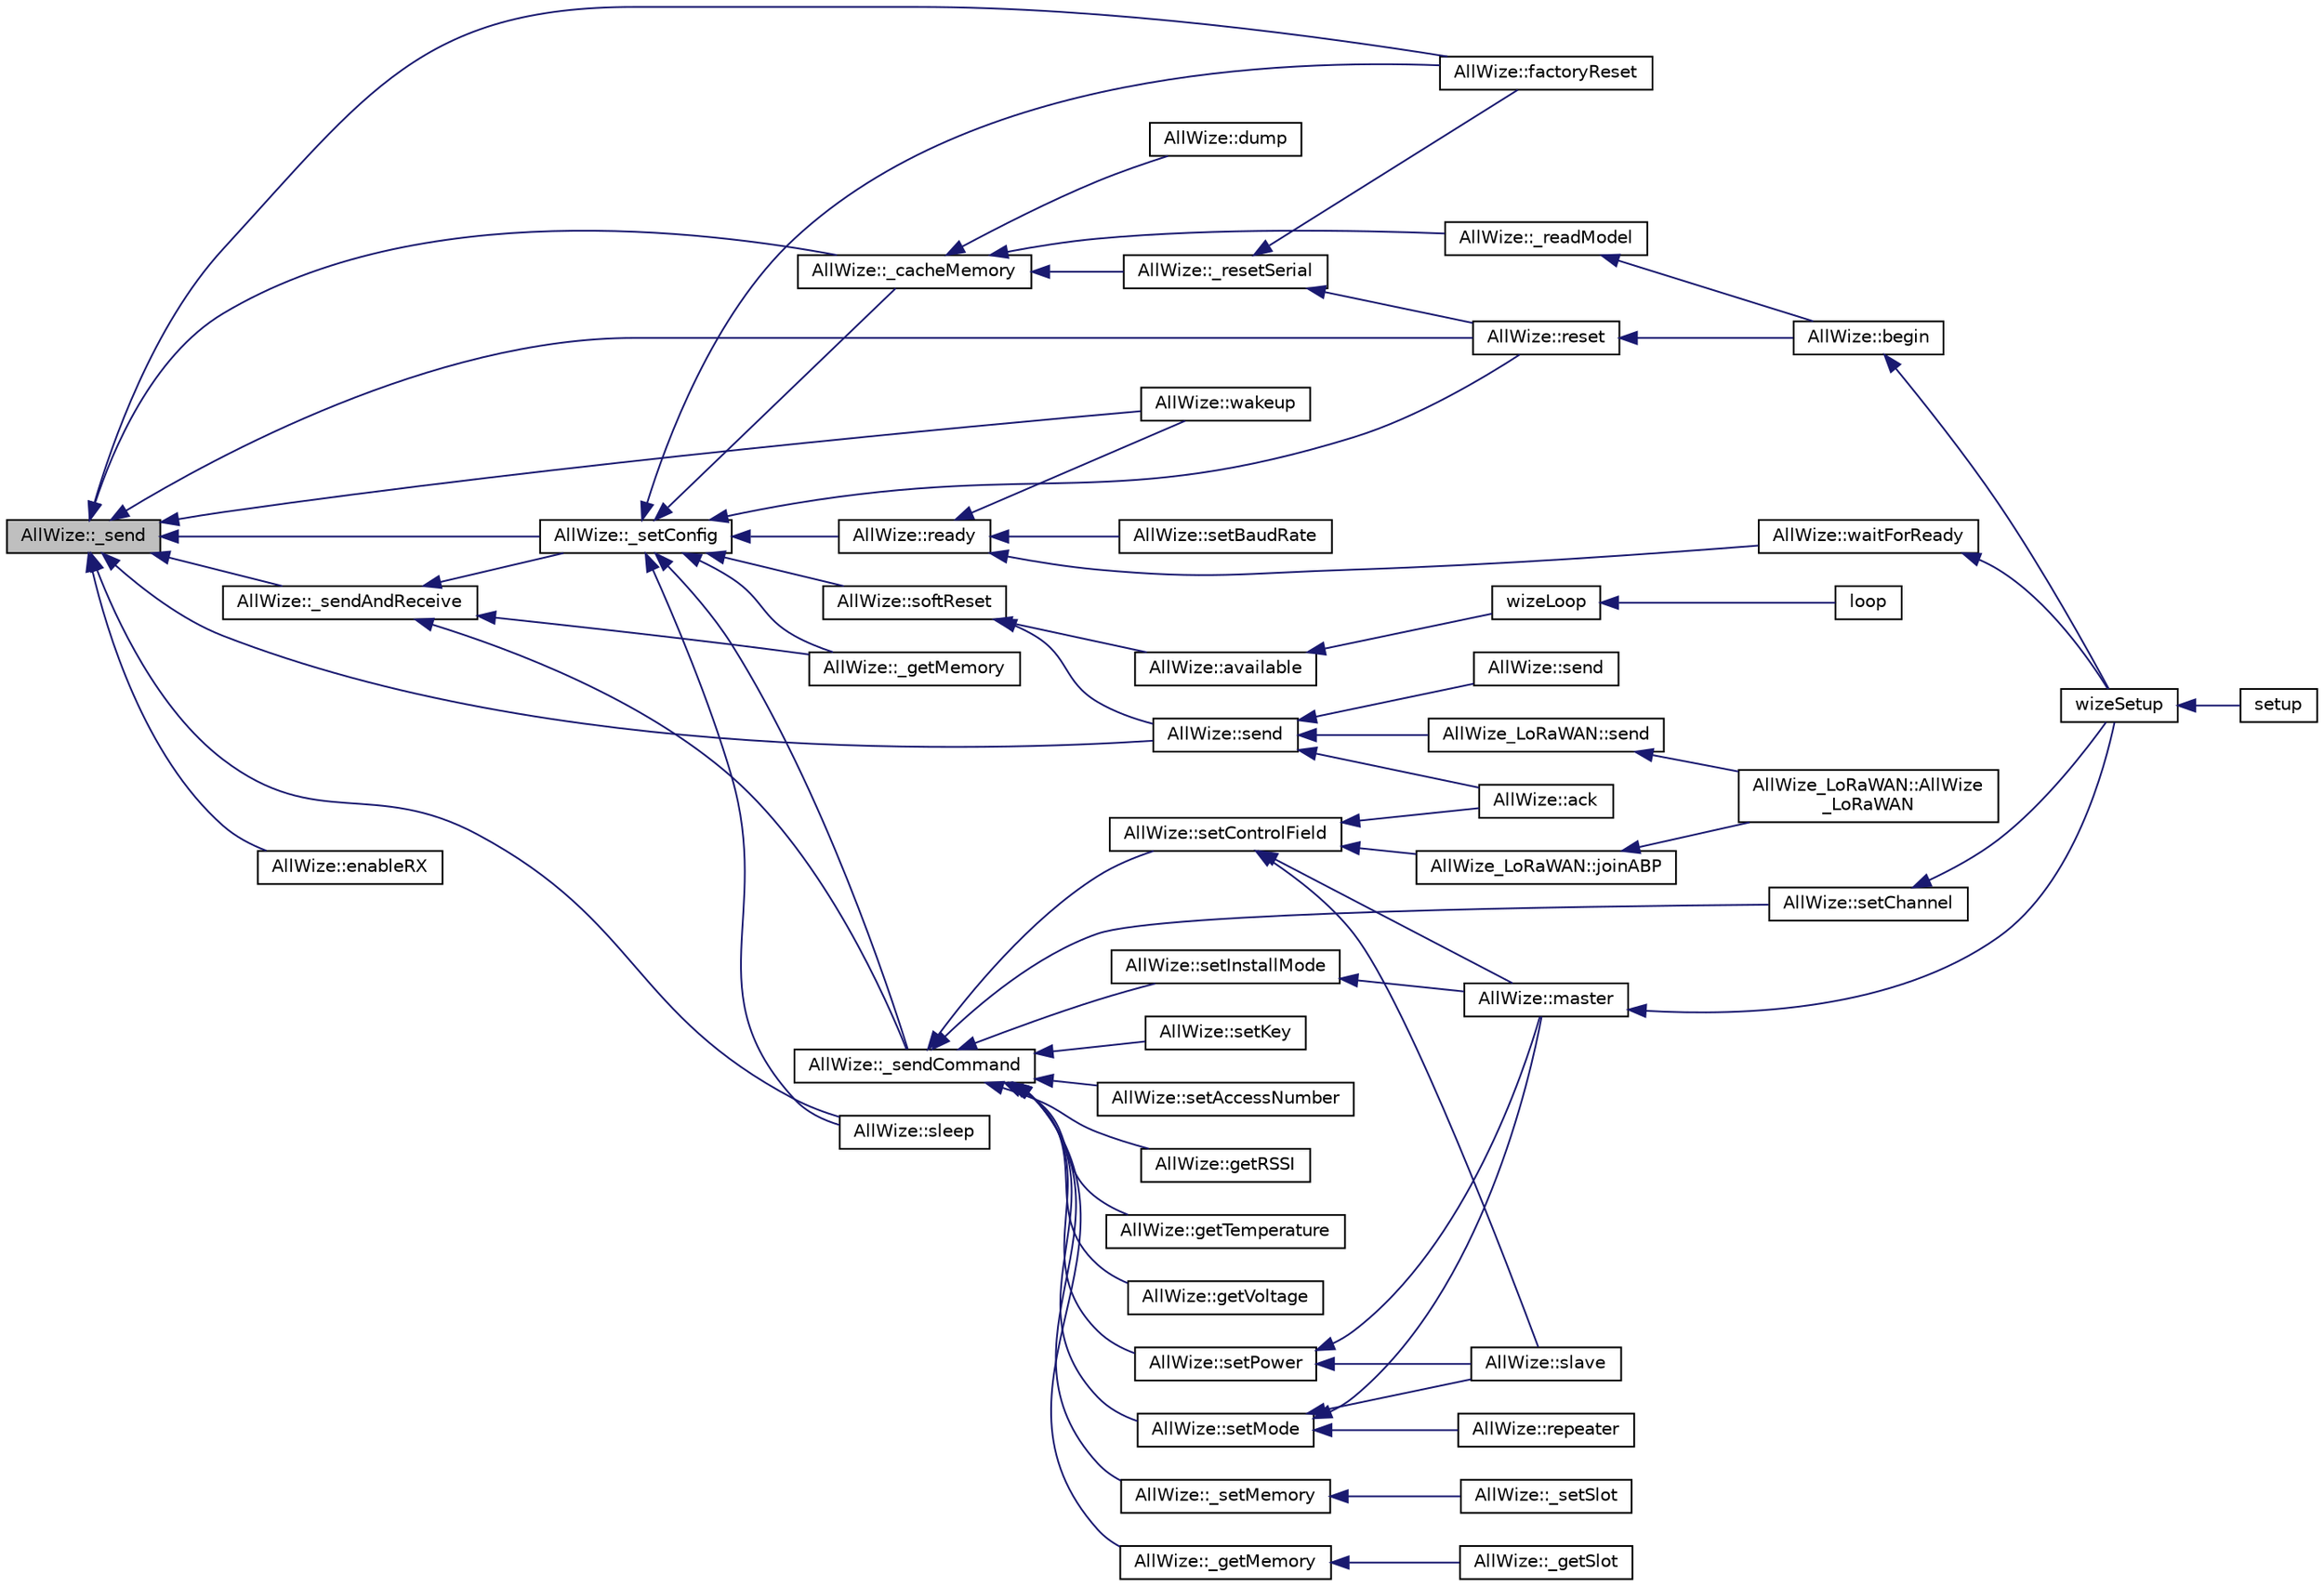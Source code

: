 digraph "AllWize::_send"
{
  edge [fontname="Helvetica",fontsize="10",labelfontname="Helvetica",labelfontsize="10"];
  node [fontname="Helvetica",fontsize="10",shape=record];
  rankdir="LR";
  Node389 [label="AllWize::_send",height=0.2,width=0.4,color="black", fillcolor="grey75", style="filled", fontcolor="black"];
  Node389 -> Node390 [dir="back",color="midnightblue",fontsize="10",style="solid",fontname="Helvetica"];
  Node390 [label="AllWize::reset",height=0.2,width=0.4,color="black", fillcolor="white", style="filled",URL="$classAllWize.html#a8ea0b58caedcde0af56ffc5547cb84a3",tooltip="Resets the radio module. "];
  Node390 -> Node391 [dir="back",color="midnightblue",fontsize="10",style="solid",fontname="Helvetica"];
  Node391 [label="AllWize::begin",height=0.2,width=0.4,color="black", fillcolor="white", style="filled",URL="$classAllWize.html#a221a7145fd37d4c5fccb786a74d9ceaa",tooltip="Inits the module communications. "];
  Node391 -> Node392 [dir="back",color="midnightblue",fontsize="10",style="solid",fontname="Helvetica"];
  Node392 [label="wizeSetup",height=0.2,width=0.4,color="black", fillcolor="white", style="filled",URL="$wize_8h.html#a6bd811aed13d28451110ad176dabf3c4"];
  Node392 -> Node393 [dir="back",color="midnightblue",fontsize="10",style="solid",fontname="Helvetica"];
  Node393 [label="setup",height=0.2,width=0.4,color="black", fillcolor="white", style="filled",URL="$main_8cpp.html#a4fc01d736fe50cf5b977f755b675f11d"];
  Node389 -> Node394 [dir="back",color="midnightblue",fontsize="10",style="solid",fontname="Helvetica"];
  Node394 [label="AllWize::factoryReset",height=0.2,width=0.4,color="black", fillcolor="white", style="filled",URL="$classAllWize.html#a33273da3cd44bc21a930c6f572b902ba",tooltip="Resets the module to factory settings. "];
  Node389 -> Node395 [dir="back",color="midnightblue",fontsize="10",style="solid",fontname="Helvetica"];
  Node395 [label="AllWize::sleep",height=0.2,width=0.4,color="black", fillcolor="white", style="filled",URL="$classAllWize.html#a9e38bd627db0ad557551b66e1b9897c4",tooltip="Sets the radio module in sleep mode. "];
  Node389 -> Node396 [dir="back",color="midnightblue",fontsize="10",style="solid",fontname="Helvetica"];
  Node396 [label="AllWize::wakeup",height=0.2,width=0.4,color="black", fillcolor="white", style="filled",URL="$classAllWize.html#a20b9250f67d5dc1914359ba8356b53f2",tooltip="Wakes up the radio from sleep mode. "];
  Node389 -> Node397 [dir="back",color="midnightblue",fontsize="10",style="solid",fontname="Helvetica"];
  Node397 [label="AllWize::send",height=0.2,width=0.4,color="black", fillcolor="white", style="filled",URL="$classAllWize.html#aa2841d5e0db15785559d4bb474b76f1d",tooltip="Sends a byte array. "];
  Node397 -> Node398 [dir="back",color="midnightblue",fontsize="10",style="solid",fontname="Helvetica"];
  Node398 [label="AllWize::send",height=0.2,width=0.4,color="black", fillcolor="white", style="filled",URL="$classAllWize.html#abaf41b1ea4c1ffe08c65be9612a58639",tooltip="Sends c-string. "];
  Node397 -> Node399 [dir="back",color="midnightblue",fontsize="10",style="solid",fontname="Helvetica"];
  Node399 [label="AllWize::ack",height=0.2,width=0.4,color="black", fillcolor="white", style="filled",URL="$classAllWize.html#a4e471ab83ad5bb3b04d0f6361c636172",tooltip="Sends an ACK. "];
  Node397 -> Node400 [dir="back",color="midnightblue",fontsize="10",style="solid",fontname="Helvetica"];
  Node400 [label="AllWize_LoRaWAN::send",height=0.2,width=0.4,color="black", fillcolor="white", style="filled",URL="$classAllWize__LoRaWAN.html#a99faabcc5e67ed0a2dfde556f9025fcd",tooltip="Function to assemble and send a LoRaWAN package. "];
  Node400 -> Node401 [dir="back",color="midnightblue",fontsize="10",style="solid",fontname="Helvetica"];
  Node401 [label="AllWize_LoRaWAN::AllWize\l_LoRaWAN",height=0.2,width=0.4,color="black", fillcolor="white", style="filled",URL="$classAllWize__LoRaWAN.html#ac5b05857f081334c65f538e1625af1fc"];
  Node389 -> Node402 [dir="back",color="midnightblue",fontsize="10",style="solid",fontname="Helvetica"];
  Node402 [label="AllWize::enableRX",height=0.2,width=0.4,color="black", fillcolor="white", style="filled",URL="$classAllWize.html#acdc7ce48ed16bc4968355b68e0655a69",tooltip="Enables or disables RF recever. "];
  Node389 -> Node403 [dir="back",color="midnightblue",fontsize="10",style="solid",fontname="Helvetica"];
  Node403 [label="AllWize::_setConfig",height=0.2,width=0.4,color="black", fillcolor="white", style="filled",URL="$classAllWize.html#a493af0599b973f713192b175000264e6",tooltip="Sets or unsets config mode. "];
  Node403 -> Node390 [dir="back",color="midnightblue",fontsize="10",style="solid",fontname="Helvetica"];
  Node403 -> Node404 [dir="back",color="midnightblue",fontsize="10",style="solid",fontname="Helvetica"];
  Node404 [label="AllWize::softReset",height=0.2,width=0.4,color="black", fillcolor="white", style="filled",URL="$classAllWize.html#aa22cb94ed64656f3ba3aef64c566e708",tooltip="Cleans the RX/TX line. "];
  Node404 -> Node397 [dir="back",color="midnightblue",fontsize="10",style="solid",fontname="Helvetica"];
  Node404 -> Node405 [dir="back",color="midnightblue",fontsize="10",style="solid",fontname="Helvetica"];
  Node405 [label="AllWize::available",height=0.2,width=0.4,color="black", fillcolor="white", style="filled",URL="$classAllWize.html#ae75c391473baf8107cae11f2134b7316",tooltip="Returns true if a new message has been received and decoded This method has to be called in the main ..."];
  Node405 -> Node406 [dir="back",color="midnightblue",fontsize="10",style="solid",fontname="Helvetica"];
  Node406 [label="wizeLoop",height=0.2,width=0.4,color="black", fillcolor="white", style="filled",URL="$wize_8h.html#af9253c855c25f3da04c29b2dbcda1ebd"];
  Node406 -> Node407 [dir="back",color="midnightblue",fontsize="10",style="solid",fontname="Helvetica"];
  Node407 [label="loop",height=0.2,width=0.4,color="black", fillcolor="white", style="filled",URL="$main_8cpp.html#afe461d27b9c48d5921c00d521181f12f"];
  Node403 -> Node394 [dir="back",color="midnightblue",fontsize="10",style="solid",fontname="Helvetica"];
  Node403 -> Node395 [dir="back",color="midnightblue",fontsize="10",style="solid",fontname="Helvetica"];
  Node403 -> Node408 [dir="back",color="midnightblue",fontsize="10",style="solid",fontname="Helvetica"];
  Node408 [label="AllWize::ready",height=0.2,width=0.4,color="black", fillcolor="white", style="filled",URL="$classAllWize.html#abc11db103b75ef6cf585c18cca13142c",tooltip="Test whether the radio module is ready or not. "];
  Node408 -> Node396 [dir="back",color="midnightblue",fontsize="10",style="solid",fontname="Helvetica"];
  Node408 -> Node409 [dir="back",color="midnightblue",fontsize="10",style="solid",fontname="Helvetica"];
  Node409 [label="AllWize::waitForReady",height=0.2,width=0.4,color="black", fillcolor="white", style="filled",URL="$classAllWize.html#ac9921fd74e29e23c3c7cb237c2e34086",tooltip="Waits for timeout millis for the module to be ready. "];
  Node409 -> Node392 [dir="back",color="midnightblue",fontsize="10",style="solid",fontname="Helvetica"];
  Node408 -> Node410 [dir="back",color="midnightblue",fontsize="10",style="solid",fontname="Helvetica"];
  Node410 [label="AllWize::setBaudRate",height=0.2,width=0.4,color="black", fillcolor="white", style="filled",URL="$classAllWize.html#aed088a11b03ac4ffd99036dec2591dfe",tooltip="Sets the UART baud rate, requires reset to take effect. "];
  Node403 -> Node411 [dir="back",color="midnightblue",fontsize="10",style="solid",fontname="Helvetica"];
  Node411 [label="AllWize::_sendCommand",height=0.2,width=0.4,color="black", fillcolor="white", style="filled",URL="$classAllWize.html#aa396ffb4a719730440575425c981adef",tooltip="Sends a command with the given data. "];
  Node411 -> Node412 [dir="back",color="midnightblue",fontsize="10",style="solid",fontname="Helvetica"];
  Node412 [label="AllWize::setChannel",height=0.2,width=0.4,color="black", fillcolor="white", style="filled",URL="$classAllWize.html#a9923767d522f096380a594d7f4bbd828",tooltip="Sets the communications channel (for MBUS_MODE_R2 only) "];
  Node412 -> Node392 [dir="back",color="midnightblue",fontsize="10",style="solid",fontname="Helvetica"];
  Node411 -> Node413 [dir="back",color="midnightblue",fontsize="10",style="solid",fontname="Helvetica"];
  Node413 [label="AllWize::setPower",height=0.2,width=0.4,color="black", fillcolor="white", style="filled",URL="$classAllWize.html#a0982b5aa67cb6a8ef098b33cc9894004",tooltip="Sets the RF power. "];
  Node413 -> Node414 [dir="back",color="midnightblue",fontsize="10",style="solid",fontname="Helvetica"];
  Node414 [label="AllWize::master",height=0.2,width=0.4,color="black", fillcolor="white", style="filled",URL="$classAllWize.html#a4bc5852f9e7b1b561d58824c9cdc25c9",tooltip="Sets the module in master mode. "];
  Node414 -> Node392 [dir="back",color="midnightblue",fontsize="10",style="solid",fontname="Helvetica"];
  Node413 -> Node415 [dir="back",color="midnightblue",fontsize="10",style="solid",fontname="Helvetica"];
  Node415 [label="AllWize::slave",height=0.2,width=0.4,color="black", fillcolor="white", style="filled",URL="$classAllWize.html#a04923626b08d628f4fa4ecef2f424f88",tooltip="Sets the module in slave mode. "];
  Node411 -> Node416 [dir="back",color="midnightblue",fontsize="10",style="solid",fontname="Helvetica"];
  Node416 [label="AllWize::setMode",height=0.2,width=0.4,color="black", fillcolor="white", style="filled",URL="$classAllWize.html#acfb7c6ac04ef8cefd4bc472bff2f1ee0",tooltip="Sets the module in one of the available MBus modes. "];
  Node416 -> Node414 [dir="back",color="midnightblue",fontsize="10",style="solid",fontname="Helvetica"];
  Node416 -> Node415 [dir="back",color="midnightblue",fontsize="10",style="solid",fontname="Helvetica"];
  Node416 -> Node417 [dir="back",color="midnightblue",fontsize="10",style="solid",fontname="Helvetica"];
  Node417 [label="AllWize::repeater",height=0.2,width=0.4,color="black", fillcolor="white", style="filled",URL="$classAllWize.html#a5c455d5592a76becb86dc80ecc60e318",tooltip="Sets the module in repeater mode. "];
  Node411 -> Node418 [dir="back",color="midnightblue",fontsize="10",style="solid",fontname="Helvetica"];
  Node418 [label="AllWize::setControlField",height=0.2,width=0.4,color="black", fillcolor="white", style="filled",URL="$classAllWize.html#aedb6eec9766105625527f4895dffb8f3",tooltip="Sets the control field value. "];
  Node418 -> Node414 [dir="back",color="midnightblue",fontsize="10",style="solid",fontname="Helvetica"];
  Node418 -> Node415 [dir="back",color="midnightblue",fontsize="10",style="solid",fontname="Helvetica"];
  Node418 -> Node399 [dir="back",color="midnightblue",fontsize="10",style="solid",fontname="Helvetica"];
  Node418 -> Node419 [dir="back",color="midnightblue",fontsize="10",style="solid",fontname="Helvetica"];
  Node419 [label="AllWize_LoRaWAN::joinABP",height=0.2,width=0.4,color="black", fillcolor="white", style="filled",URL="$classAllWize__LoRaWAN.html#a744997b05e64e223306d6a4b737d5d18",tooltip="Stores the application and network keys for ABP activation. "];
  Node419 -> Node401 [dir="back",color="midnightblue",fontsize="10",style="solid",fontname="Helvetica"];
  Node411 -> Node420 [dir="back",color="midnightblue",fontsize="10",style="solid",fontname="Helvetica"];
  Node420 [label="AllWize::setInstallMode",height=0.2,width=0.4,color="black", fillcolor="white", style="filled",URL="$classAllWize.html#ab4907595aa6aa98fd7144fd81ee92c71",tooltip="Sets the module in one of the available operations modes. "];
  Node420 -> Node414 [dir="back",color="midnightblue",fontsize="10",style="solid",fontname="Helvetica"];
  Node411 -> Node421 [dir="back",color="midnightblue",fontsize="10",style="solid",fontname="Helvetica"];
  Node421 [label="AllWize::setKey",height=0.2,width=0.4,color="black", fillcolor="white", style="filled",URL="$classAllWize.html#a451f2afd2c9a41ffa3fb3eaf8fd89023",tooltip="Sets the default encryption key. "];
  Node411 -> Node422 [dir="back",color="midnightblue",fontsize="10",style="solid",fontname="Helvetica"];
  Node422 [label="AllWize::setAccessNumber",height=0.2,width=0.4,color="black", fillcolor="white", style="filled",URL="$classAllWize.html#ae44ffec387467a6d58848e3097b0a3fc",tooltip="Sets new/specific access number. "];
  Node411 -> Node423 [dir="back",color="midnightblue",fontsize="10",style="solid",fontname="Helvetica"];
  Node423 [label="AllWize::getRSSI",height=0.2,width=0.4,color="black", fillcolor="white", style="filled",URL="$classAllWize.html#aa47617afc6afa09cb941992b60afd48b",tooltip="Returns the RSSI of the last valid packet received TODO: values do not seem right and are not the sam..."];
  Node411 -> Node424 [dir="back",color="midnightblue",fontsize="10",style="solid",fontname="Helvetica"];
  Node424 [label="AllWize::getTemperature",height=0.2,width=0.4,color="black", fillcolor="white", style="filled",URL="$classAllWize.html#a6813b95f24544b78287954fed8d2fa60",tooltip="Returns the internal temperature of the module. "];
  Node411 -> Node425 [dir="back",color="midnightblue",fontsize="10",style="solid",fontname="Helvetica"];
  Node425 [label="AllWize::getVoltage",height=0.2,width=0.4,color="black", fillcolor="white", style="filled",URL="$classAllWize.html#ad9bab2839e1df0359edcecdc1287221d",tooltip="Returns the internal voltage of the module. "];
  Node411 -> Node426 [dir="back",color="midnightblue",fontsize="10",style="solid",fontname="Helvetica"];
  Node426 [label="AllWize::_getMemory",height=0.2,width=0.4,color="black", fillcolor="white", style="filled",URL="$classAllWize.html#a34b0c983476c007f65c9da0501a4037d",tooltip="Returns the contents of memory address. "];
  Node426 -> Node427 [dir="back",color="midnightblue",fontsize="10",style="solid",fontname="Helvetica"];
  Node427 [label="AllWize::_getSlot",height=0.2,width=0.4,color="black", fillcolor="white", style="filled",URL="$classAllWize.html#ac0142644d1c9f69b4c66ee2b5bfc5d82",tooltip="Returns the contents of consecutive memory addresses. "];
  Node411 -> Node428 [dir="back",color="midnightblue",fontsize="10",style="solid",fontname="Helvetica"];
  Node428 [label="AllWize::_setMemory",height=0.2,width=0.4,color="black", fillcolor="white", style="filled",URL="$classAllWize.html#a1ea5bba23570f50e5326108f31c00050",tooltip="Sets non-volatile memory contents starting from given address. "];
  Node428 -> Node429 [dir="back",color="midnightblue",fontsize="10",style="solid",fontname="Helvetica"];
  Node429 [label="AllWize::_setSlot",height=0.2,width=0.4,color="black", fillcolor="white", style="filled",URL="$classAllWize.html#a2f7904041e91637ddf0cd56c6f8831ae",tooltip="Sets non-volatile memory contents starting from given address. "];
  Node403 -> Node430 [dir="back",color="midnightblue",fontsize="10",style="solid",fontname="Helvetica"];
  Node430 [label="AllWize::_cacheMemory",height=0.2,width=0.4,color="black", fillcolor="white", style="filled",URL="$classAllWize.html#a66d3d78edddcc8dfde0cfb1b6deec56e",tooltip="Reads and caches the module memory. "];
  Node430 -> Node431 [dir="back",color="midnightblue",fontsize="10",style="solid",fontname="Helvetica"];
  Node431 [label="AllWize::_resetSerial",height=0.2,width=0.4,color="black", fillcolor="white", style="filled",URL="$classAllWize.html#a49c6e7f221248b0f3a20247346da21f8",tooltip="Resets the serial object. "];
  Node431 -> Node390 [dir="back",color="midnightblue",fontsize="10",style="solid",fontname="Helvetica"];
  Node431 -> Node394 [dir="back",color="midnightblue",fontsize="10",style="solid",fontname="Helvetica"];
  Node430 -> Node432 [dir="back",color="midnightblue",fontsize="10",style="solid",fontname="Helvetica"];
  Node432 [label="AllWize::dump",height=0.2,width=0.4,color="black", fillcolor="white", style="filled",URL="$classAllWize.html#a97bd049b28f17fcb7fbad99f9d42c790",tooltip="Dumps the current memory configuration to the given stream. "];
  Node430 -> Node433 [dir="back",color="midnightblue",fontsize="10",style="solid",fontname="Helvetica"];
  Node433 [label="AllWize::_readModel",height=0.2,width=0.4,color="black", fillcolor="white", style="filled",URL="$classAllWize.html#ae8c87383e24fc244c5f90c204b813564",tooltip="Searches for the module model. "];
  Node433 -> Node391 [dir="back",color="midnightblue",fontsize="10",style="solid",fontname="Helvetica"];
  Node403 -> Node434 [dir="back",color="midnightblue",fontsize="10",style="solid",fontname="Helvetica"];
  Node434 [label="AllWize::_getMemory",height=0.2,width=0.4,color="black", fillcolor="white", style="filled",URL="$classAllWize.html#a02b15aea0053d11c206973706df9f4a0",tooltip="Returns the contents of consecutive memory addresses. "];
  Node389 -> Node430 [dir="back",color="midnightblue",fontsize="10",style="solid",fontname="Helvetica"];
  Node389 -> Node435 [dir="back",color="midnightblue",fontsize="10",style="solid",fontname="Helvetica"];
  Node435 [label="AllWize::_sendAndReceive",height=0.2,width=0.4,color="black", fillcolor="white", style="filled",URL="$classAllWize.html#af4c575f742b3c2a837058846b83fbfe1",tooltip="Sends a binary buffer and waits for response. Returns the number of bytes received and stored in the ..."];
  Node435 -> Node403 [dir="back",color="midnightblue",fontsize="10",style="solid",fontname="Helvetica"];
  Node435 -> Node411 [dir="back",color="midnightblue",fontsize="10",style="solid",fontname="Helvetica"];
  Node435 -> Node434 [dir="back",color="midnightblue",fontsize="10",style="solid",fontname="Helvetica"];
}
